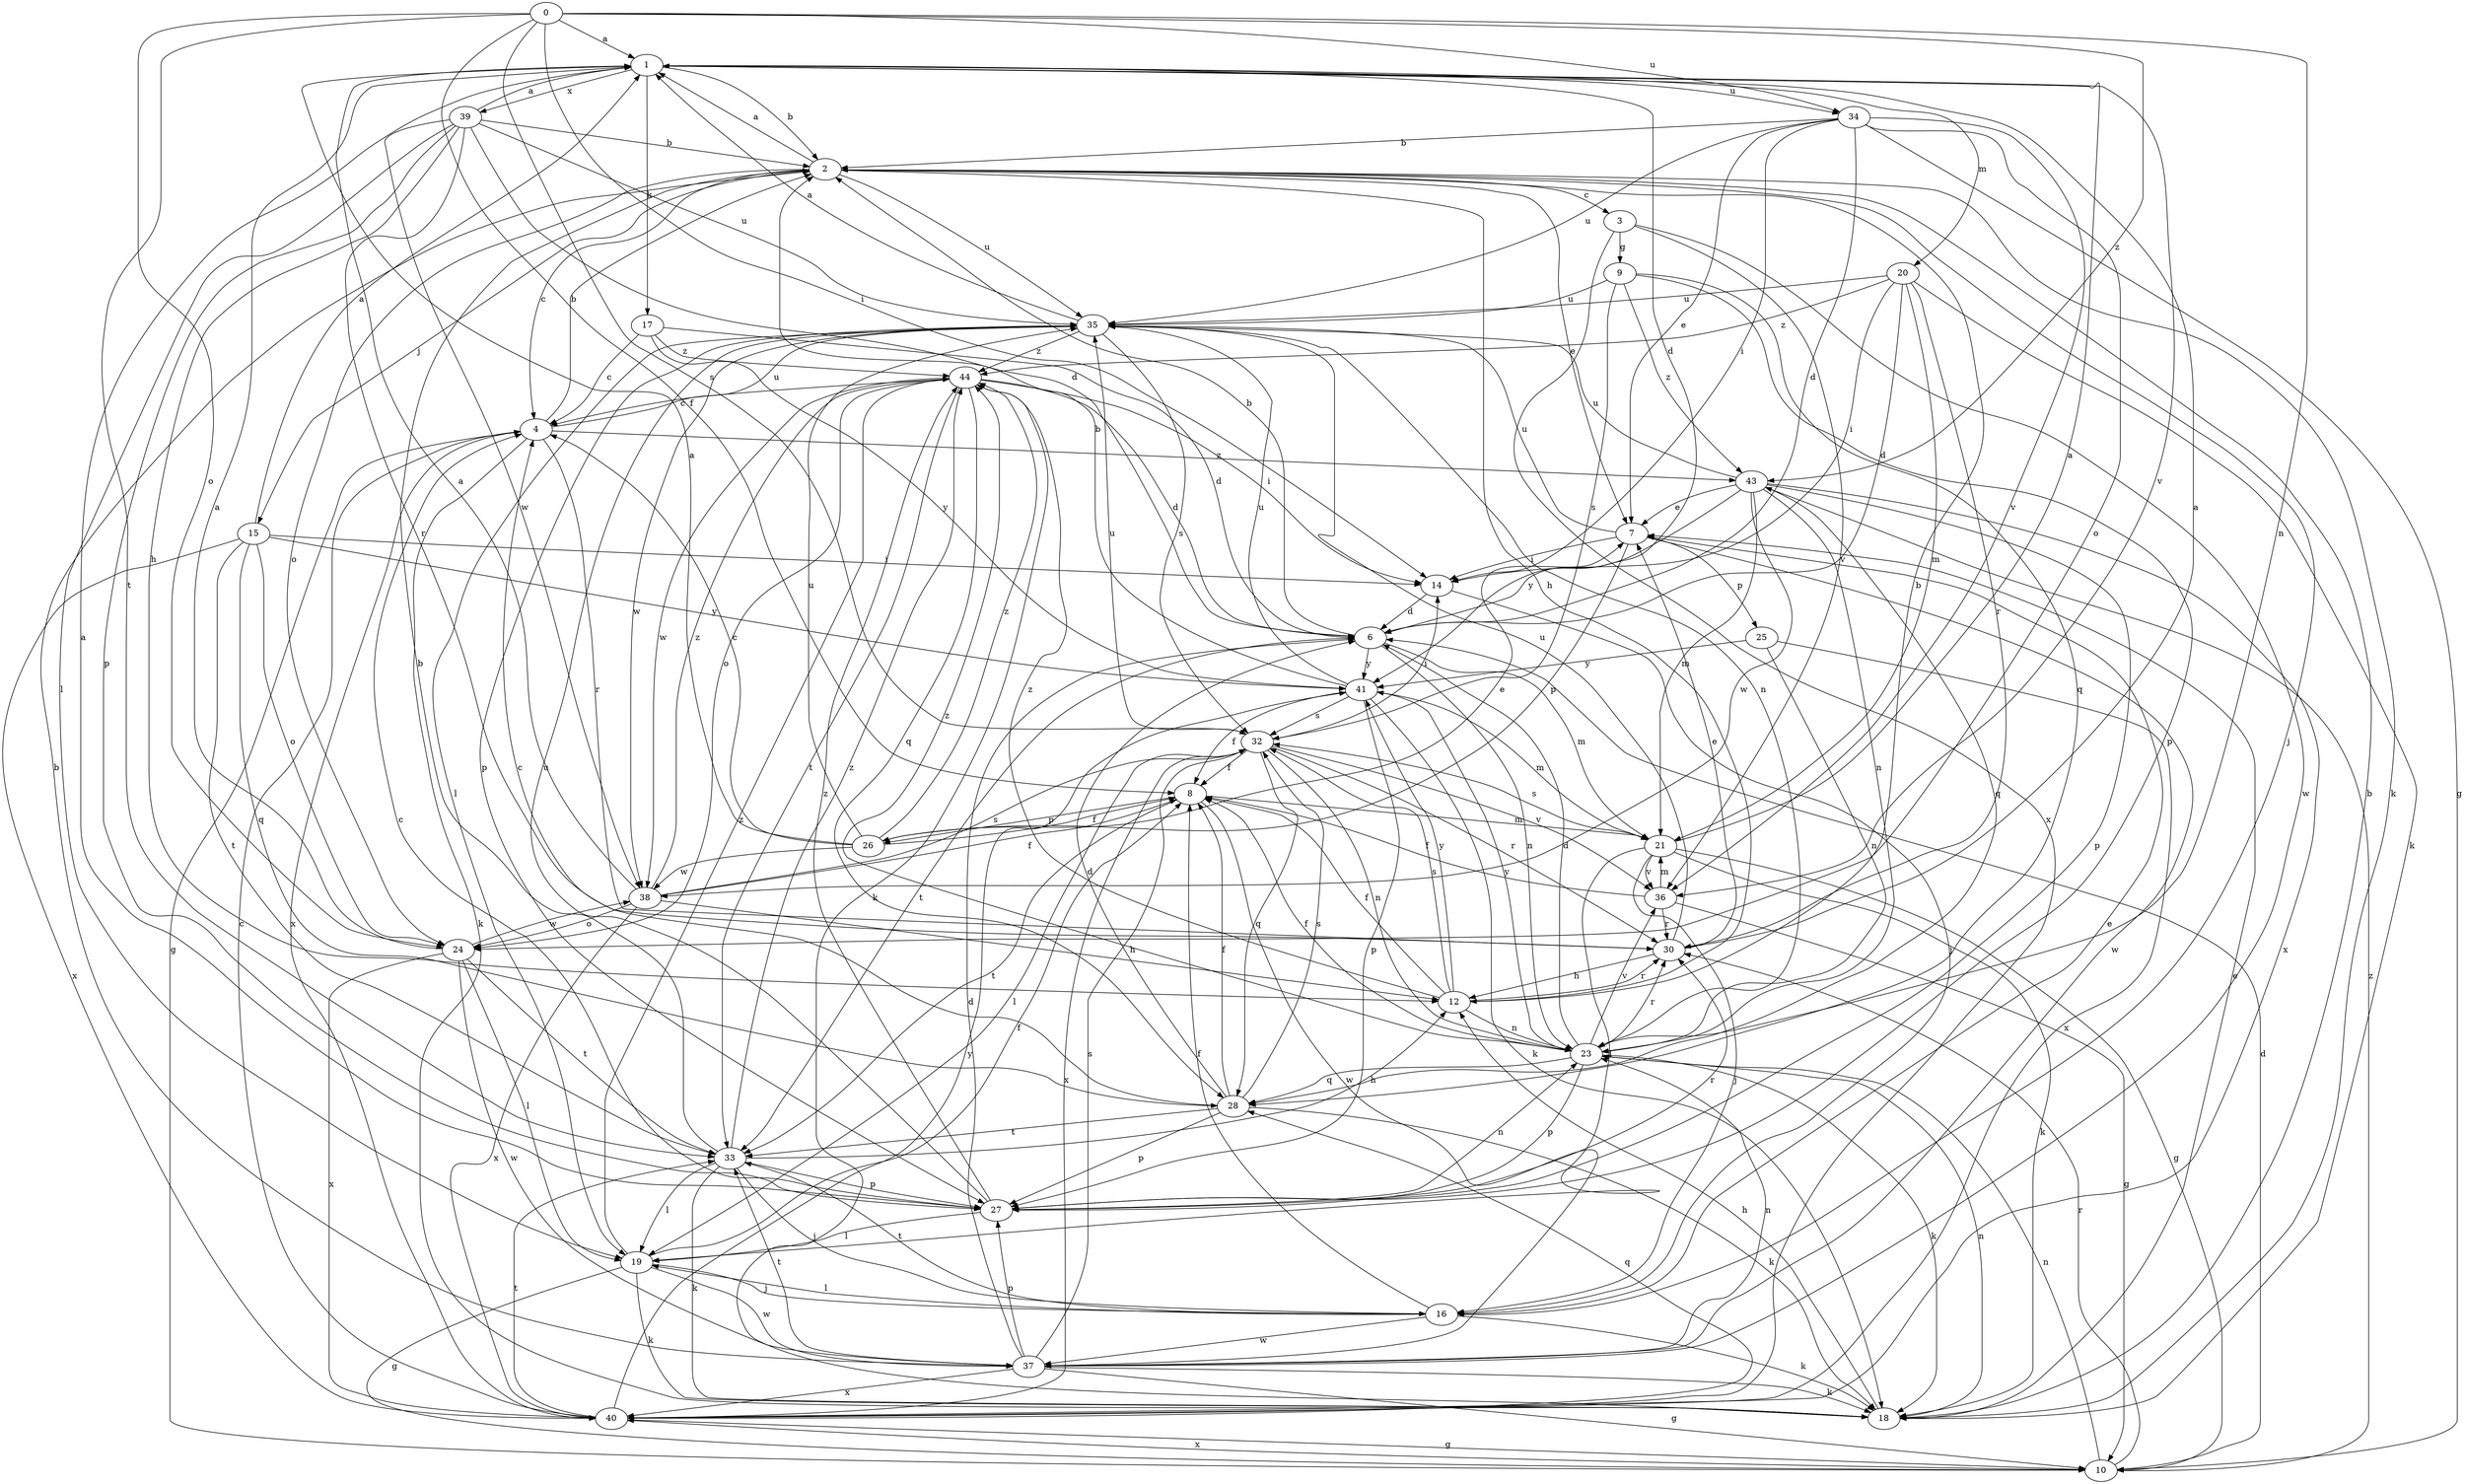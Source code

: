 strict digraph  {
0;
1;
2;
3;
4;
6;
7;
8;
9;
10;
12;
14;
15;
16;
17;
18;
19;
20;
21;
23;
24;
25;
26;
27;
28;
30;
32;
33;
34;
35;
36;
37;
38;
39;
40;
41;
43;
44;
0 -> 1  [label=a];
0 -> 8  [label=f];
0 -> 14  [label=i];
0 -> 23  [label=n];
0 -> 24  [label=o];
0 -> 32  [label=s];
0 -> 33  [label=t];
0 -> 34  [label=u];
0 -> 43  [label=z];
1 -> 2  [label=b];
1 -> 6  [label=d];
1 -> 17  [label=k];
1 -> 20  [label=m];
1 -> 34  [label=u];
1 -> 36  [label=v];
1 -> 39  [label=x];
2 -> 1  [label=a];
2 -> 3  [label=c];
2 -> 4  [label=c];
2 -> 7  [label=e];
2 -> 12  [label=h];
2 -> 15  [label=j];
2 -> 16  [label=j];
2 -> 18  [label=k];
2 -> 24  [label=o];
2 -> 35  [label=u];
3 -> 9  [label=g];
3 -> 36  [label=v];
3 -> 37  [label=w];
3 -> 40  [label=x];
4 -> 2  [label=b];
4 -> 10  [label=g];
4 -> 18  [label=k];
4 -> 30  [label=r];
4 -> 35  [label=u];
4 -> 40  [label=x];
4 -> 43  [label=z];
6 -> 2  [label=b];
6 -> 21  [label=m];
6 -> 23  [label=n];
6 -> 33  [label=t];
6 -> 41  [label=y];
7 -> 14  [label=i];
7 -> 25  [label=p];
7 -> 26  [label=p];
7 -> 35  [label=u];
7 -> 37  [label=w];
8 -> 21  [label=m];
8 -> 26  [label=p];
8 -> 33  [label=t];
8 -> 37  [label=w];
9 -> 27  [label=p];
9 -> 28  [label=q];
9 -> 32  [label=s];
9 -> 35  [label=u];
9 -> 43  [label=z];
10 -> 6  [label=d];
10 -> 23  [label=n];
10 -> 30  [label=r];
10 -> 40  [label=x];
10 -> 43  [label=z];
12 -> 2  [label=b];
12 -> 8  [label=f];
12 -> 23  [label=n];
12 -> 30  [label=r];
12 -> 32  [label=s];
12 -> 41  [label=y];
12 -> 44  [label=z];
14 -> 6  [label=d];
14 -> 16  [label=j];
15 -> 1  [label=a];
15 -> 14  [label=i];
15 -> 24  [label=o];
15 -> 28  [label=q];
15 -> 33  [label=t];
15 -> 40  [label=x];
15 -> 41  [label=y];
16 -> 7  [label=e];
16 -> 8  [label=f];
16 -> 18  [label=k];
16 -> 19  [label=l];
16 -> 33  [label=t];
16 -> 37  [label=w];
17 -> 4  [label=c];
17 -> 6  [label=d];
17 -> 41  [label=y];
17 -> 44  [label=z];
18 -> 2  [label=b];
18 -> 7  [label=e];
18 -> 12  [label=h];
18 -> 23  [label=n];
19 -> 8  [label=f];
19 -> 10  [label=g];
19 -> 16  [label=j];
19 -> 18  [label=k];
19 -> 37  [label=w];
19 -> 44  [label=z];
20 -> 6  [label=d];
20 -> 14  [label=i];
20 -> 18  [label=k];
20 -> 21  [label=m];
20 -> 30  [label=r];
20 -> 35  [label=u];
20 -> 44  [label=z];
21 -> 1  [label=a];
21 -> 10  [label=g];
21 -> 16  [label=j];
21 -> 18  [label=k];
21 -> 19  [label=l];
21 -> 32  [label=s];
21 -> 36  [label=v];
23 -> 6  [label=d];
23 -> 8  [label=f];
23 -> 18  [label=k];
23 -> 27  [label=p];
23 -> 28  [label=q];
23 -> 30  [label=r];
23 -> 36  [label=v];
23 -> 41  [label=y];
23 -> 44  [label=z];
24 -> 1  [label=a];
24 -> 19  [label=l];
24 -> 33  [label=t];
24 -> 37  [label=w];
24 -> 38  [label=w];
24 -> 40  [label=x];
25 -> 23  [label=n];
25 -> 40  [label=x];
25 -> 41  [label=y];
26 -> 1  [label=a];
26 -> 4  [label=c];
26 -> 7  [label=e];
26 -> 8  [label=f];
26 -> 35  [label=u];
26 -> 38  [label=w];
26 -> 44  [label=z];
27 -> 1  [label=a];
27 -> 4  [label=c];
27 -> 19  [label=l];
27 -> 23  [label=n];
27 -> 30  [label=r];
27 -> 35  [label=u];
27 -> 44  [label=z];
28 -> 4  [label=c];
28 -> 6  [label=d];
28 -> 8  [label=f];
28 -> 18  [label=k];
28 -> 27  [label=p];
28 -> 32  [label=s];
28 -> 33  [label=t];
30 -> 1  [label=a];
30 -> 7  [label=e];
30 -> 12  [label=h];
30 -> 35  [label=u];
32 -> 8  [label=f];
32 -> 14  [label=i];
32 -> 19  [label=l];
32 -> 23  [label=n];
32 -> 28  [label=q];
32 -> 30  [label=r];
32 -> 35  [label=u];
32 -> 36  [label=v];
32 -> 40  [label=x];
33 -> 2  [label=b];
33 -> 12  [label=h];
33 -> 16  [label=j];
33 -> 18  [label=k];
33 -> 19  [label=l];
33 -> 27  [label=p];
33 -> 44  [label=z];
34 -> 2  [label=b];
34 -> 6  [label=d];
34 -> 7  [label=e];
34 -> 10  [label=g];
34 -> 14  [label=i];
34 -> 24  [label=o];
34 -> 35  [label=u];
34 -> 36  [label=v];
35 -> 1  [label=a];
35 -> 19  [label=l];
35 -> 23  [label=n];
35 -> 27  [label=p];
35 -> 32  [label=s];
35 -> 38  [label=w];
35 -> 44  [label=z];
36 -> 8  [label=f];
36 -> 10  [label=g];
36 -> 21  [label=m];
36 -> 30  [label=r];
37 -> 2  [label=b];
37 -> 6  [label=d];
37 -> 10  [label=g];
37 -> 18  [label=k];
37 -> 23  [label=n];
37 -> 27  [label=p];
37 -> 32  [label=s];
37 -> 33  [label=t];
37 -> 40  [label=x];
38 -> 1  [label=a];
38 -> 8  [label=f];
38 -> 12  [label=h];
38 -> 24  [label=o];
38 -> 32  [label=s];
38 -> 40  [label=x];
38 -> 44  [label=z];
39 -> 1  [label=a];
39 -> 2  [label=b];
39 -> 6  [label=d];
39 -> 12  [label=h];
39 -> 19  [label=l];
39 -> 27  [label=p];
39 -> 30  [label=r];
39 -> 35  [label=u];
39 -> 38  [label=w];
40 -> 4  [label=c];
40 -> 10  [label=g];
40 -> 28  [label=q];
40 -> 33  [label=t];
40 -> 41  [label=y];
41 -> 2  [label=b];
41 -> 8  [label=f];
41 -> 18  [label=k];
41 -> 21  [label=m];
41 -> 27  [label=p];
41 -> 32  [label=s];
41 -> 35  [label=u];
43 -> 7  [label=e];
43 -> 21  [label=m];
43 -> 23  [label=n];
43 -> 27  [label=p];
43 -> 28  [label=q];
43 -> 35  [label=u];
43 -> 38  [label=w];
43 -> 40  [label=x];
43 -> 41  [label=y];
44 -> 4  [label=c];
44 -> 6  [label=d];
44 -> 14  [label=i];
44 -> 18  [label=k];
44 -> 24  [label=o];
44 -> 28  [label=q];
44 -> 33  [label=t];
44 -> 38  [label=w];
}
